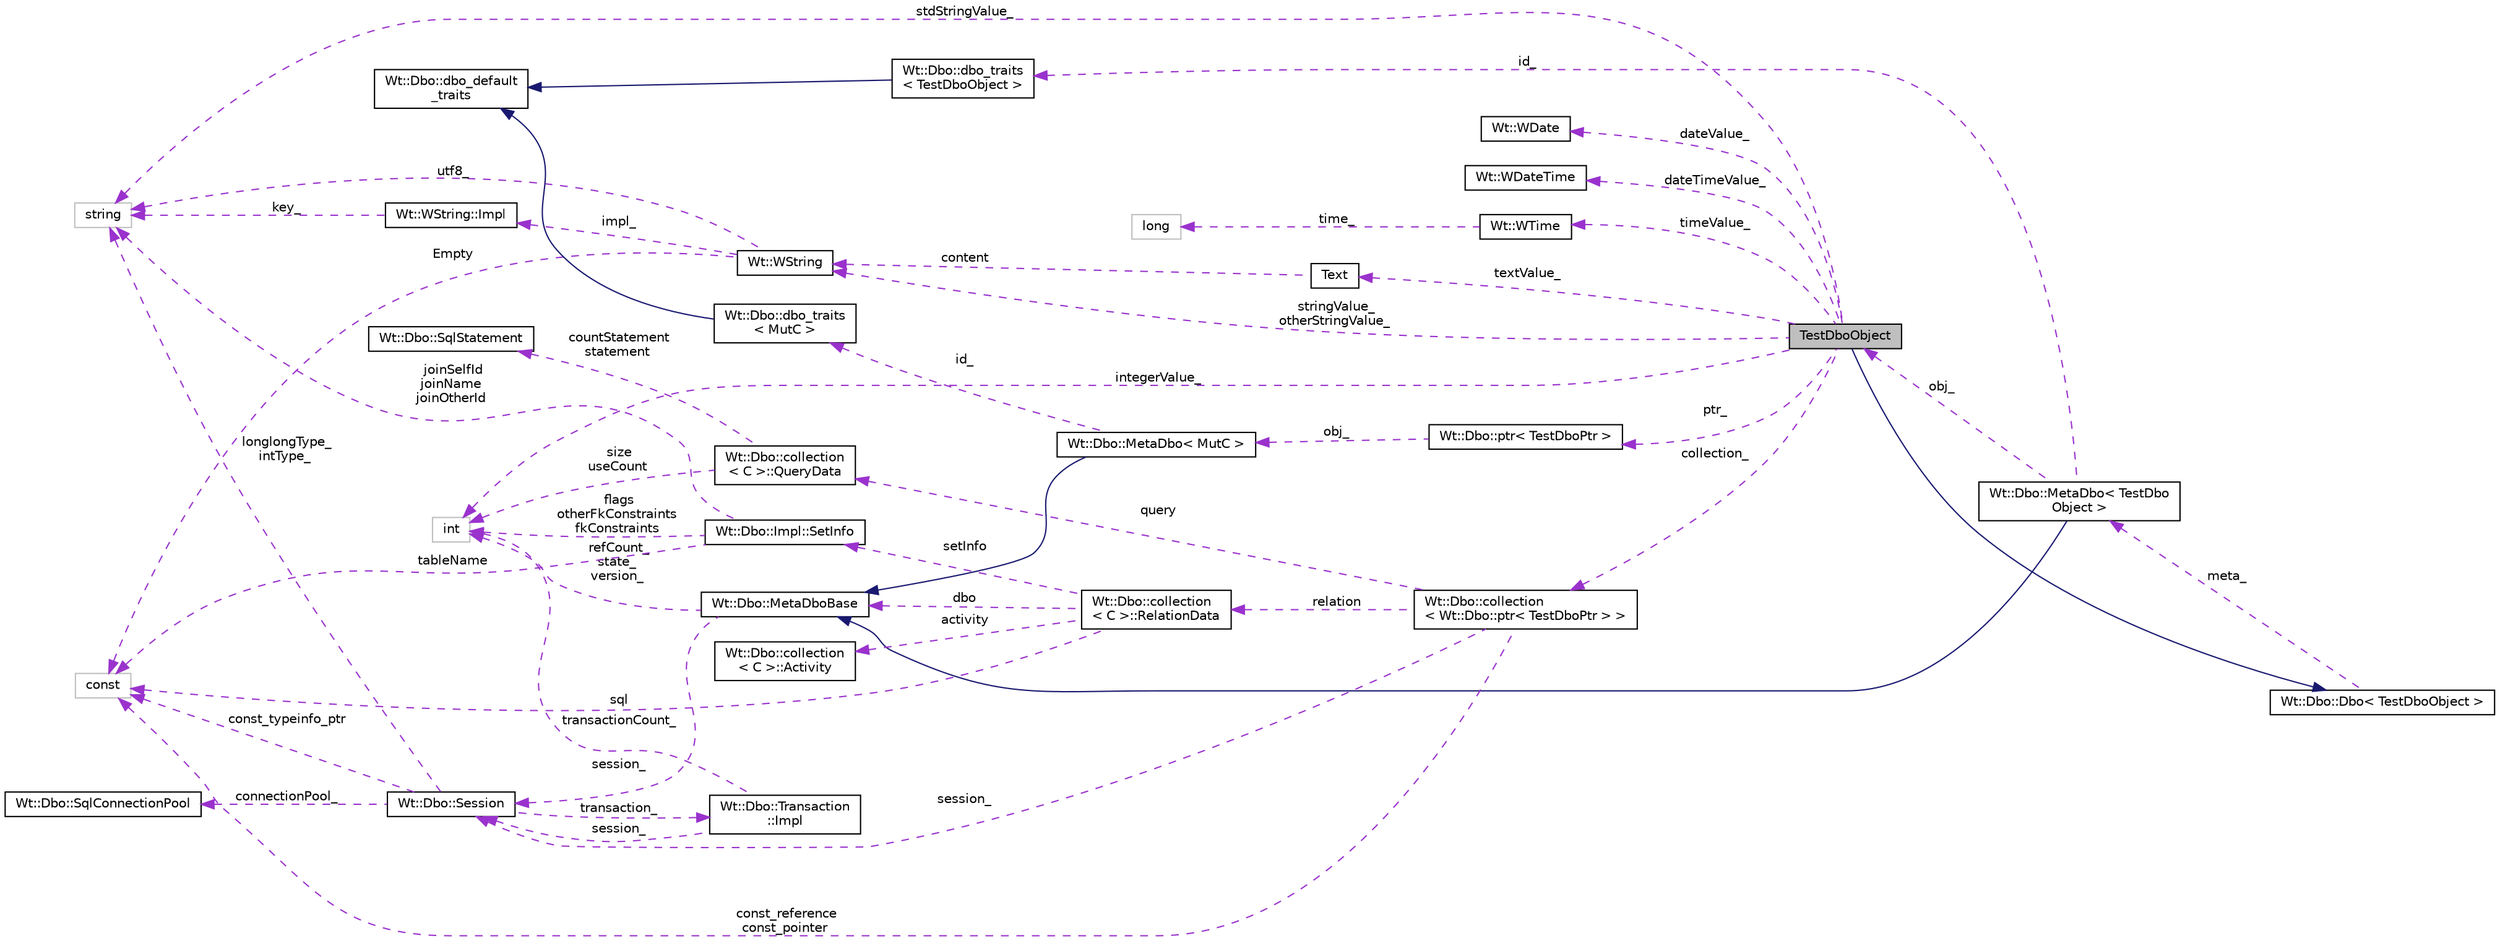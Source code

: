 digraph "TestDboObject"
{
 // LATEX_PDF_SIZE
  edge [fontname="Helvetica",fontsize="10",labelfontname="Helvetica",labelfontsize="10"];
  node [fontname="Helvetica",fontsize="10",shape=record];
  rankdir="LR";
  Node1 [label="TestDboObject",height=0.2,width=0.4,color="black", fillcolor="grey75", style="filled", fontcolor="black",tooltip=" "];
  Node2 -> Node1 [dir="back",color="midnightblue",fontsize="10",style="solid",fontname="Helvetica"];
  Node2 [label="Wt::Dbo::Dbo\< TestDboObject \>",height=0.2,width=0.4,color="black", fillcolor="white", style="filled",URL="$classWt_1_1Dbo_1_1Dbo.html",tooltip=" "];
  Node3 -> Node2 [dir="back",color="darkorchid3",fontsize="10",style="dashed",label=" meta_" ,fontname="Helvetica"];
  Node3 [label="Wt::Dbo::MetaDbo\< TestDbo\lObject \>",height=0.2,width=0.4,color="black", fillcolor="white", style="filled",URL="$classWt_1_1Dbo_1_1MetaDbo.html",tooltip=" "];
  Node4 -> Node3 [dir="back",color="midnightblue",fontsize="10",style="solid",fontname="Helvetica"];
  Node4 [label="Wt::Dbo::MetaDboBase",height=0.2,width=0.4,color="black", fillcolor="white", style="filled",URL="$classWt_1_1Dbo_1_1MetaDboBase.html",tooltip=" "];
  Node5 -> Node4 [dir="back",color="darkorchid3",fontsize="10",style="dashed",label=" refCount_\nstate_\nversion_" ,fontname="Helvetica"];
  Node5 [label="int",height=0.2,width=0.4,color="grey75", fillcolor="white", style="filled",tooltip=" "];
  Node6 -> Node4 [dir="back",color="darkorchid3",fontsize="10",style="dashed",label=" session_" ,fontname="Helvetica"];
  Node6 [label="Wt::Dbo::Session",height=0.2,width=0.4,color="black", fillcolor="white", style="filled",URL="$classWt_1_1Dbo_1_1Session.html",tooltip="A database session."];
  Node7 -> Node6 [dir="back",color="darkorchid3",fontsize="10",style="dashed",label=" transaction_" ,fontname="Helvetica"];
  Node7 [label="Wt::Dbo::Transaction\l::Impl",height=0.2,width=0.4,color="black", fillcolor="white", style="filled",URL="$structWt_1_1Dbo_1_1Transaction_1_1Impl.html",tooltip=" "];
  Node5 -> Node7 [dir="back",color="darkorchid3",fontsize="10",style="dashed",label=" transactionCount_" ,fontname="Helvetica"];
  Node6 -> Node7 [dir="back",color="darkorchid3",fontsize="10",style="dashed",label=" session_" ,fontname="Helvetica"];
  Node8 -> Node6 [dir="back",color="darkorchid3",fontsize="10",style="dashed",label=" longlongType_\nintType_" ,fontname="Helvetica"];
  Node8 [label="string",height=0.2,width=0.4,color="grey75", fillcolor="white", style="filled",tooltip=" "];
  Node9 -> Node6 [dir="back",color="darkorchid3",fontsize="10",style="dashed",label=" const_typeinfo_ptr" ,fontname="Helvetica"];
  Node9 [label="const",height=0.2,width=0.4,color="grey75", fillcolor="white", style="filled",tooltip=" "];
  Node10 -> Node6 [dir="back",color="darkorchid3",fontsize="10",style="dashed",label=" connectionPool_" ,fontname="Helvetica"];
  Node10 [label="Wt::Dbo::SqlConnectionPool",height=0.2,width=0.4,color="black", fillcolor="white", style="filled",URL="$classWt_1_1Dbo_1_1SqlConnectionPool.html",tooltip="Abstract base class for a SQL connection pool."];
  Node11 -> Node3 [dir="back",color="darkorchid3",fontsize="10",style="dashed",label=" id_" ,fontname="Helvetica"];
  Node11 [label="Wt::Dbo::dbo_traits\l\< TestDboObject \>",height=0.2,width=0.4,color="black", fillcolor="white", style="filled",URL="$structWt_1_1Dbo_1_1dbo__traits.html",tooltip=" "];
  Node12 -> Node11 [dir="back",color="midnightblue",fontsize="10",style="solid",fontname="Helvetica"];
  Node12 [label="Wt::Dbo::dbo_default\l_traits",height=0.2,width=0.4,color="black", fillcolor="white", style="filled",URL="$structWt_1_1Dbo_1_1dbo__default__traits.html",tooltip="Default traits for a class mapped with Wt::Dbo."];
  Node1 -> Node3 [dir="back",color="darkorchid3",fontsize="10",style="dashed",label=" obj_" ,fontname="Helvetica"];
  Node13 -> Node1 [dir="back",color="darkorchid3",fontsize="10",style="dashed",label=" stringValue_\notherStringValue_" ,fontname="Helvetica"];
  Node13 [label="Wt::WString",height=0.2,width=0.4,color="black", fillcolor="white", style="filled",URL="$classWt_1_1WString.html",tooltip="A value class which describes a locale-aware unicode string."];
  Node14 -> Node13 [dir="back",color="darkorchid3",fontsize="10",style="dashed",label=" impl_" ,fontname="Helvetica"];
  Node14 [label="Wt::WString::Impl",height=0.2,width=0.4,color="black", fillcolor="white", style="filled",URL="$structWt_1_1WString_1_1Impl.html",tooltip=" "];
  Node8 -> Node14 [dir="back",color="darkorchid3",fontsize="10",style="dashed",label=" key_" ,fontname="Helvetica"];
  Node8 -> Node13 [dir="back",color="darkorchid3",fontsize="10",style="dashed",label=" utf8_" ,fontname="Helvetica"];
  Node9 -> Node13 [dir="back",color="darkorchid3",fontsize="10",style="dashed",label=" Empty" ,fontname="Helvetica"];
  Node15 -> Node1 [dir="back",color="darkorchid3",fontsize="10",style="dashed",label=" ptr_" ,fontname="Helvetica"];
  Node15 [label="Wt::Dbo::ptr\< TestDboPtr \>",height=0.2,width=0.4,color="black", fillcolor="white", style="filled",URL="$classWt_1_1Dbo_1_1ptr.html",tooltip=" "];
  Node16 -> Node15 [dir="back",color="darkorchid3",fontsize="10",style="dashed",label=" obj_" ,fontname="Helvetica"];
  Node16 [label="Wt::Dbo::MetaDbo\< MutC \>",height=0.2,width=0.4,color="black", fillcolor="white", style="filled",URL="$classWt_1_1Dbo_1_1MetaDbo.html",tooltip=" "];
  Node4 -> Node16 [dir="back",color="midnightblue",fontsize="10",style="solid",fontname="Helvetica"];
  Node17 -> Node16 [dir="back",color="darkorchid3",fontsize="10",style="dashed",label=" id_" ,fontname="Helvetica"];
  Node17 [label="Wt::Dbo::dbo_traits\l\< MutC \>",height=0.2,width=0.4,color="black", fillcolor="white", style="filled",URL="$structWt_1_1Dbo_1_1dbo__traits.html",tooltip=" "];
  Node12 -> Node17 [dir="back",color="midnightblue",fontsize="10",style="solid",fontname="Helvetica"];
  Node18 -> Node1 [dir="back",color="darkorchid3",fontsize="10",style="dashed",label=" dateValue_" ,fontname="Helvetica"];
  Node18 [label="Wt::WDate",height=0.2,width=0.4,color="black", fillcolor="white", style="filled",URL="$classWt_1_1WDate.html",tooltip="A value class that represents a date on the Gregorian calendar."];
  Node5 -> Node1 [dir="back",color="darkorchid3",fontsize="10",style="dashed",label=" integerValue_" ,fontname="Helvetica"];
  Node19 -> Node1 [dir="back",color="darkorchid3",fontsize="10",style="dashed",label=" dateTimeValue_" ,fontname="Helvetica"];
  Node19 [label="Wt::WDateTime",height=0.2,width=0.4,color="black", fillcolor="white", style="filled",URL="$classWt_1_1WDateTime.html",tooltip="A calendar date and clock time."];
  Node8 -> Node1 [dir="back",color="darkorchid3",fontsize="10",style="dashed",label=" stdStringValue_" ,fontname="Helvetica"];
  Node20 -> Node1 [dir="back",color="darkorchid3",fontsize="10",style="dashed",label=" textValue_" ,fontname="Helvetica"];
  Node20 [label="Text",height=0.2,width=0.4,color="black", fillcolor="white", style="filled",URL="$structText.html",tooltip=" "];
  Node13 -> Node20 [dir="back",color="darkorchid3",fontsize="10",style="dashed",label=" content" ,fontname="Helvetica"];
  Node21 -> Node1 [dir="back",color="darkorchid3",fontsize="10",style="dashed",label=" timeValue_" ,fontname="Helvetica"];
  Node21 [label="Wt::WTime",height=0.2,width=0.4,color="black", fillcolor="white", style="filled",URL="$classWt_1_1WTime.html",tooltip="A value class that defines a clock time."];
  Node22 -> Node21 [dir="back",color="darkorchid3",fontsize="10",style="dashed",label=" time_" ,fontname="Helvetica"];
  Node22 [label="long",height=0.2,width=0.4,color="grey75", fillcolor="white", style="filled",tooltip=" "];
  Node23 -> Node1 [dir="back",color="darkorchid3",fontsize="10",style="dashed",label=" collection_" ,fontname="Helvetica"];
  Node23 [label="Wt::Dbo::collection\l\< Wt::Dbo::ptr\< TestDboPtr \> \>",height=0.2,width=0.4,color="black", fillcolor="white", style="filled",URL="$classWt_1_1Dbo_1_1collection.html",tooltip=" "];
  Node24 -> Node23 [dir="back",color="darkorchid3",fontsize="10",style="dashed",label=" query" ,fontname="Helvetica"];
  Node24 [label="Wt::Dbo::collection\l\< C \>::QueryData",height=0.2,width=0.4,color="black", fillcolor="white", style="filled",URL="$structWt_1_1Dbo_1_1collection_1_1QueryData.html",tooltip=" "];
  Node25 -> Node24 [dir="back",color="darkorchid3",fontsize="10",style="dashed",label=" countStatement\nstatement" ,fontname="Helvetica"];
  Node25 [label="Wt::Dbo::SqlStatement",height=0.2,width=0.4,color="black", fillcolor="white", style="filled",URL="$classWt_1_1Dbo_1_1SqlStatement.html",tooltip="Abstract base class for a prepared SQL statement."];
  Node5 -> Node24 [dir="back",color="darkorchid3",fontsize="10",style="dashed",label=" size\nuseCount" ,fontname="Helvetica"];
  Node6 -> Node23 [dir="back",color="darkorchid3",fontsize="10",style="dashed",label=" session_" ,fontname="Helvetica"];
  Node26 -> Node23 [dir="back",color="darkorchid3",fontsize="10",style="dashed",label=" relation" ,fontname="Helvetica"];
  Node26 [label="Wt::Dbo::collection\l\< C \>::RelationData",height=0.2,width=0.4,color="black", fillcolor="white", style="filled",URL="$structWt_1_1Dbo_1_1collection_1_1RelationData.html",tooltip=" "];
  Node4 -> Node26 [dir="back",color="darkorchid3",fontsize="10",style="dashed",label=" dbo" ,fontname="Helvetica"];
  Node27 -> Node26 [dir="back",color="darkorchid3",fontsize="10",style="dashed",label=" activity" ,fontname="Helvetica"];
  Node27 [label="Wt::Dbo::collection\l\< C \>::Activity",height=0.2,width=0.4,color="black", fillcolor="white", style="filled",URL="$structWt_1_1Dbo_1_1collection_1_1Activity.html",tooltip=" "];
  Node28 -> Node26 [dir="back",color="darkorchid3",fontsize="10",style="dashed",label=" setInfo" ,fontname="Helvetica"];
  Node28 [label="Wt::Dbo::Impl::SetInfo",height=0.2,width=0.4,color="black", fillcolor="white", style="filled",URL="$structWt_1_1Dbo_1_1Impl_1_1SetInfo.html",tooltip=" "];
  Node5 -> Node28 [dir="back",color="darkorchid3",fontsize="10",style="dashed",label=" flags\notherFkConstraints\nfkConstraints" ,fontname="Helvetica"];
  Node8 -> Node28 [dir="back",color="darkorchid3",fontsize="10",style="dashed",label=" joinSelfId\njoinName\njoinOtherId" ,fontname="Helvetica"];
  Node9 -> Node28 [dir="back",color="darkorchid3",fontsize="10",style="dashed",label=" tableName" ,fontname="Helvetica"];
  Node9 -> Node26 [dir="back",color="darkorchid3",fontsize="10",style="dashed",label=" sql" ,fontname="Helvetica"];
  Node9 -> Node23 [dir="back",color="darkorchid3",fontsize="10",style="dashed",label=" const_reference\nconst_pointer" ,fontname="Helvetica"];
}
